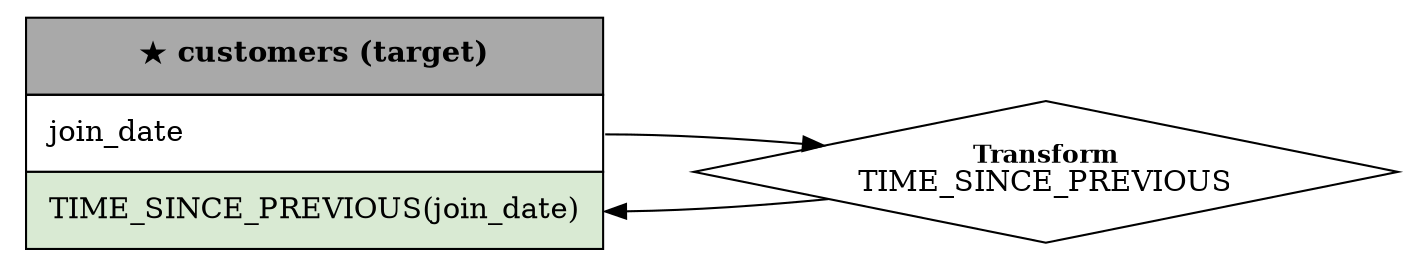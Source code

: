 digraph "TIME_SINCE_PREVIOUS(join_date)" {
	graph [bb="0,0,624,119",
		rankdir=LR
	];
	node [label="\N",
		shape=box
	];
	edge [arrowhead=none,
		dir=forward,
		style=dotted
	];
	customers	[height=1.6528,
		label=<
<TABLE BORDER="0" CELLBORDER="1" CELLSPACING="0" CELLPADDING="10">
    <TR>
        <TD colspan="1" bgcolor="#A9A9A9"><B>★ customers (target)</B></TD>
    </TR><TR><TD ALIGN="LEFT" port="join_date">join_date</TD></TR>

    <TR>
        <TD ALIGN="LEFT" port="TIME_SINCE_PREVIOUS(join_date)" BGCOLOR="#D9EAD3">TIME_SINCE_PREVIOUS(join_date)</TD>
    </TR>
</TABLE>>,
		pos="125,59.5",
		shape=plaintext,
		width=3.4722];
	"0_TIME_SINCE_PREVIOUS(join_date)_time_since_previous"	[height=0.94444,
		label=<<FONT POINT-SIZE="12"><B>Transform</B><BR></BR></FONT>TIME_SINCE_PREVIOUS>,
		pos="455,40.5",
		shape=diamond,
		width=4.6944];
	customers:join_date -> "0_TIME_SINCE_PREVIOUS(join_date)_time_since_previous"	[arrowhead="",
		pos="e,348.16,53.075 243,58.5 273.8,58.5 307.04,56.572 337.82,53.978",
		style=solid];
	"0_TIME_SINCE_PREVIOUS(join_date)_time_since_previous" -> customers:"TIME_SINCE_PREVIOUS(join_date)"	[arrowhead="",
		pos="e,243,21.5 350.6,27.46 319.75,24.468 285.56,22.023 253.37,21.574",
		style=solid];
}
